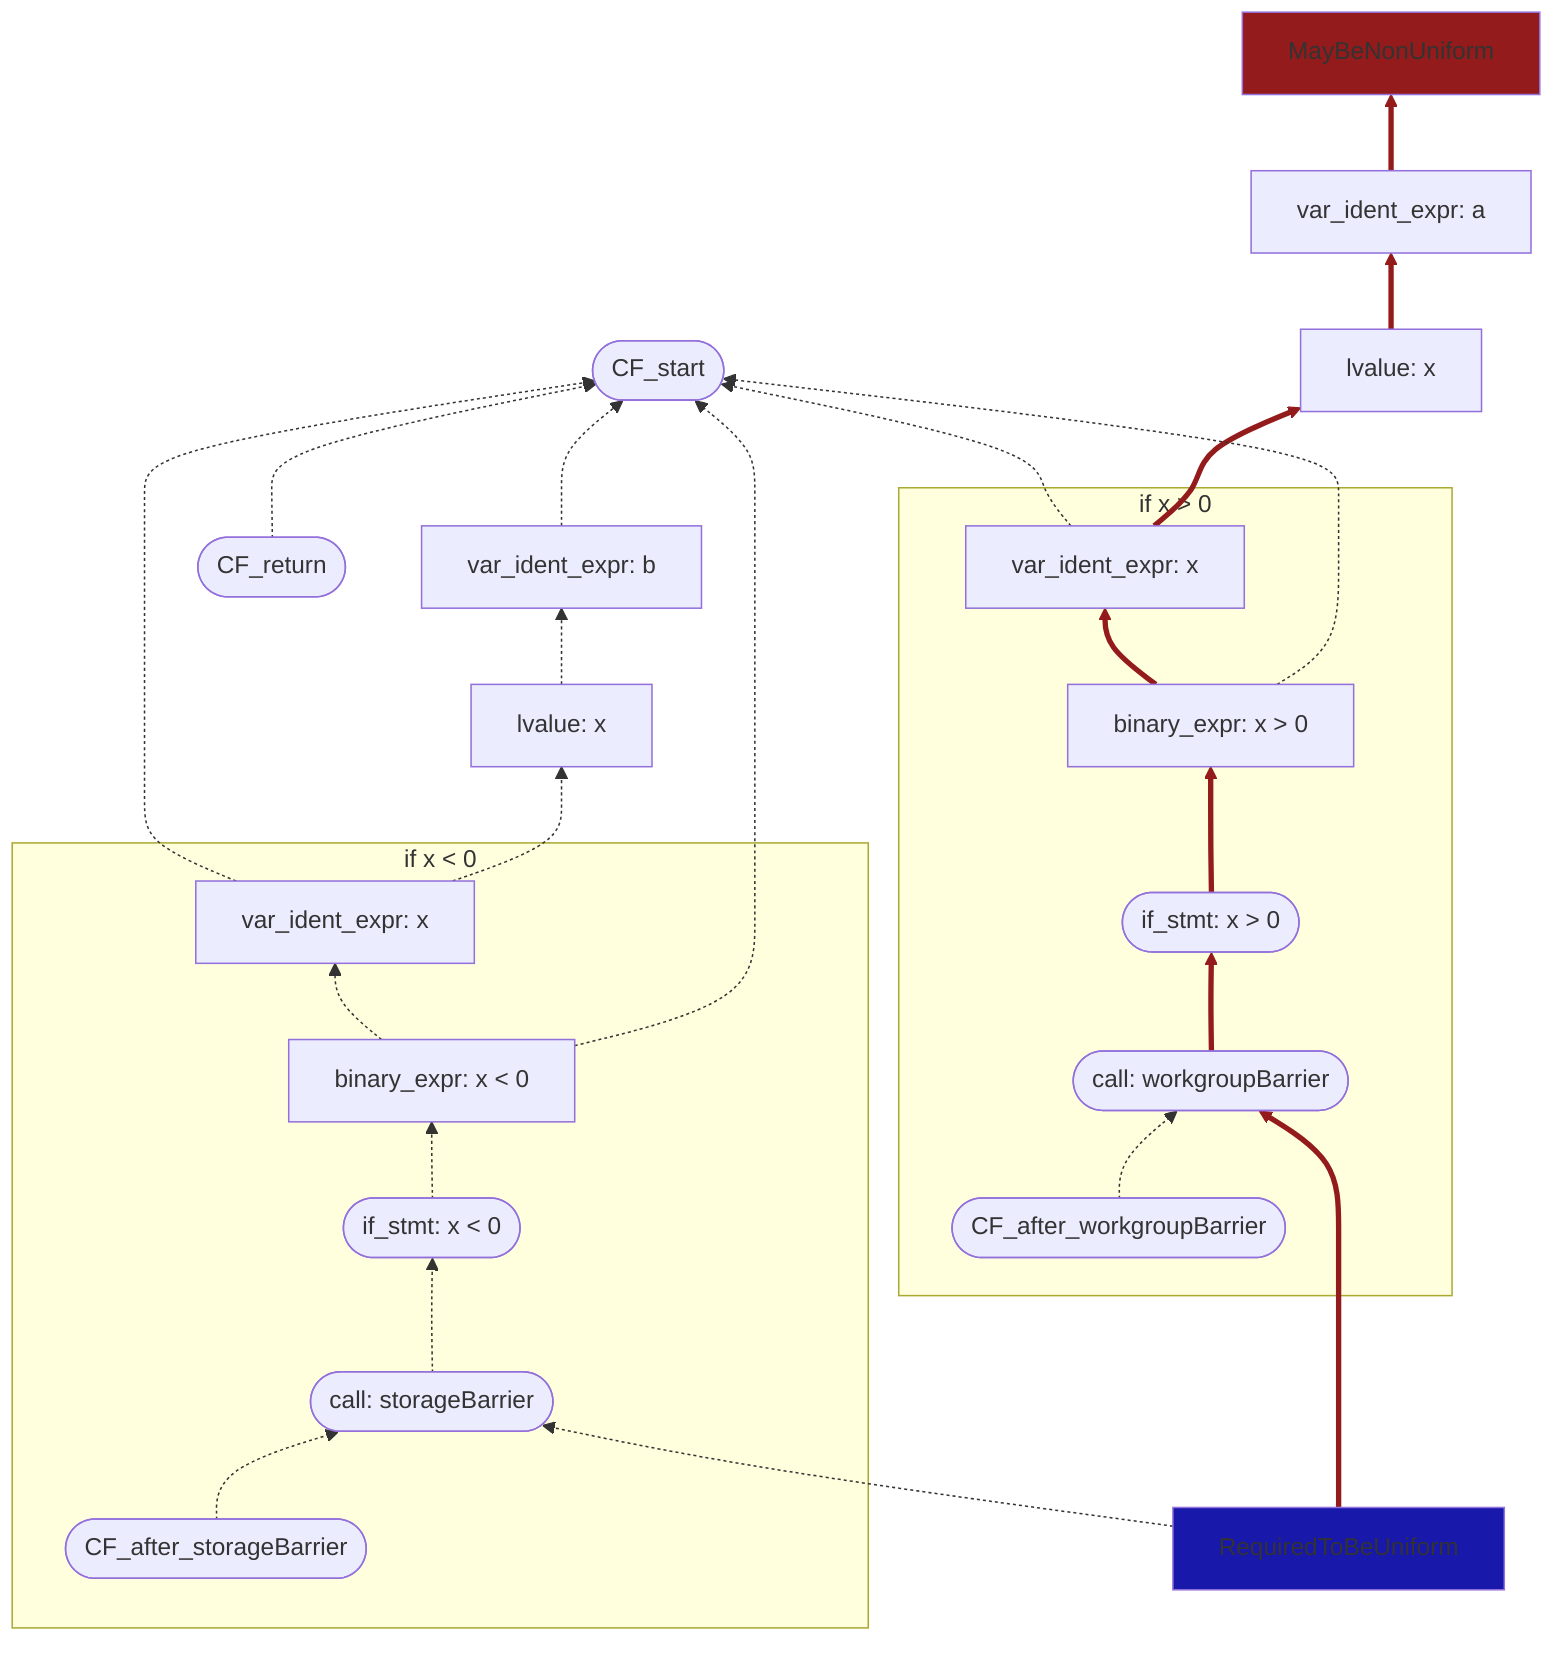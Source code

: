 flowchart BT
  RequiredToBeUniform ==> workgroupBarriercall;
  RequiredToBeUniform -.-> storageBarriercall;
  CFreturn -.-> CFstart;
  aidentexpr ==> MayBeNonUniform;
  xlvalue ==> aidentexpr;
  xidentexpr -.-> CFstart;
  xidentexpr ==> xlvalue;
  binaryexprresult ==> xidentexpr;
  binaryexprresult -.-> CFstart;
  ifstmt ==> binaryexprresult;
  workgroupBarriercall ==> ifstmt;
  CFafterworkgroupBarrier -.-> workgroupBarriercall;
  bidentexpr -.-> CFstart;
  xlvalue1 -.-> bidentexpr;
  xidentexpr1 -.-> CFstart;
  xidentexpr1 -.-> xlvalue1;
  binaryexprresult1 -.-> xidentexpr1;
  binaryexprresult1 -.-> CFstart;
  ifstmt1 -.-> binaryexprresult1;
  storageBarriercall -.-> ifstmt1;
  CFafterstorageBarrier -.-> storageBarriercall;

  style MayBeNonUniform fill:#941b1b
  style RequiredToBeUniform fill:#1818ab
  linkStyle 0,3,4,6,7,9,10 stroke:#941b1b

  subgraph if1 [if x > 0]
    xidentexpr[var_ident_expr: x];
    binaryexprresult[binary_expr: x > 0];
    ifstmt([if_stmt: x > 0]);
    workgroupBarriercall([call: workgroupBarrier]);
    CFafterworkgroupBarrier([CF_after_workgroupBarrier]);
  end
  subgraph if2 [if x < 0]
    xidentexpr1[var_ident_expr: x];
    binaryexprresult1[binary_expr: x < 0];
    ifstmt1([if_stmt: x < 0]);
    storageBarriercall([call: storageBarrier]);
    CFafterstorageBarrier([CF_after_storageBarrier]);
  end
  CFstart([CF_start]);
  CFreturn([CF_return]);
  aidentexpr[var_ident_expr: a];
  bidentexpr[var_ident_expr: b];
  xlvalue[lvalue: x];
  xlvalue1[lvalue: x];